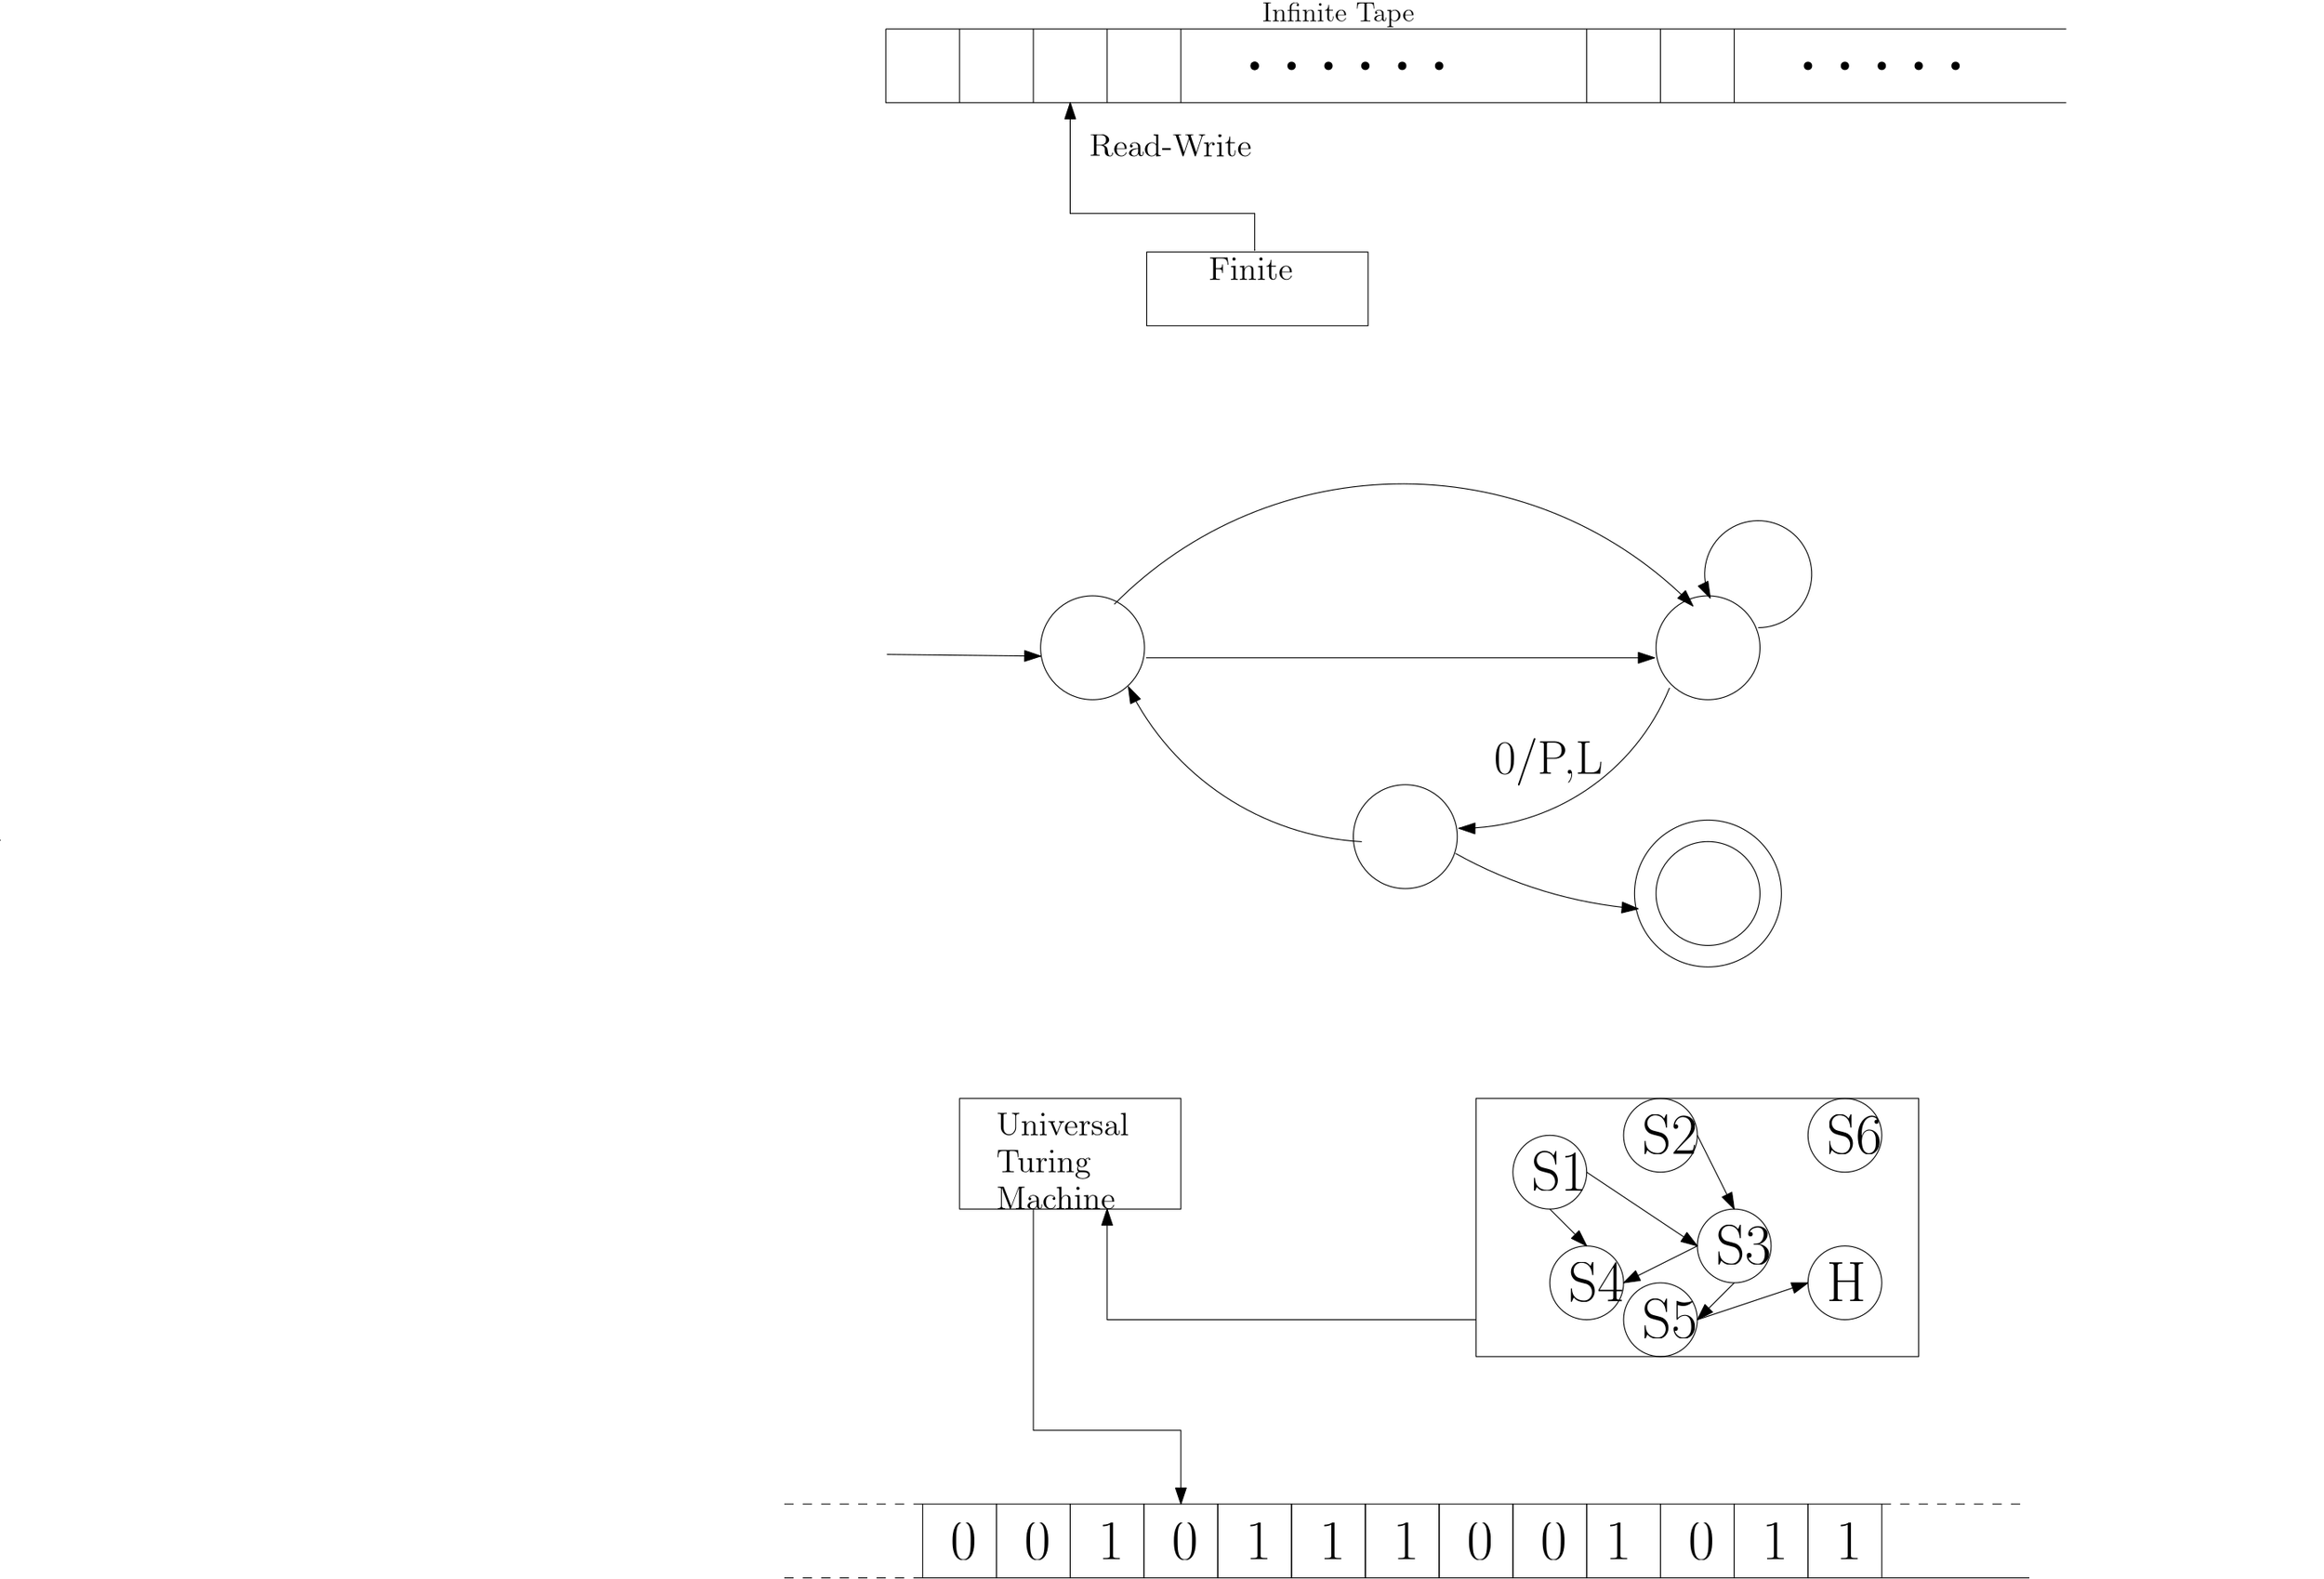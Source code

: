 <?xml version="1.0"?>
<!DOCTYPE ipe SYSTEM "ipe.dtd">
<ipe version="70107" creator="Ipe 7.1.10">
<info created="D:20170319110919" modified="D:20170319132108"/>
<ipestyle name="basic">
<symbol name="arrow/arc(spx)">
<path stroke="sym-stroke" fill="sym-stroke" pen="sym-pen">
0 0 m
-1 0.333 l
-1 -0.333 l
h
</path>
</symbol>
<symbol name="arrow/farc(spx)">
<path stroke="sym-stroke" fill="white" pen="sym-pen">
0 0 m
-1 0.333 l
-1 -0.333 l
h
</path>
</symbol>
<symbol name="arrow/ptarc(spx)">
<path stroke="sym-stroke" fill="sym-stroke" pen="sym-pen">
0 0 m
-1 0.333 l
-0.8 0 l
-1 -0.333 l
h
</path>
</symbol>
<symbol name="arrow/fptarc(spx)">
<path stroke="sym-stroke" fill="white" pen="sym-pen">
0 0 m
-1 0.333 l
-0.8 0 l
-1 -0.333 l
h
</path>
</symbol>
<symbol name="mark/circle(sx)" transformations="translations">
<path fill="sym-stroke">
0.6 0 0 0.6 0 0 e
0.4 0 0 0.4 0 0 e
</path>
</symbol>
<symbol name="mark/disk(sx)" transformations="translations">
<path fill="sym-stroke">
0.6 0 0 0.6 0 0 e
</path>
</symbol>
<symbol name="mark/fdisk(sfx)" transformations="translations">
<group>
<path fill="sym-fill">
0.5 0 0 0.5 0 0 e
</path>
<path fill="sym-stroke" fillrule="eofill">
0.6 0 0 0.6 0 0 e
0.4 0 0 0.4 0 0 e
</path>
</group>
</symbol>
<symbol name="mark/box(sx)" transformations="translations">
<path fill="sym-stroke" fillrule="eofill">
-0.6 -0.6 m
0.6 -0.6 l
0.6 0.6 l
-0.6 0.6 l
h
-0.4 -0.4 m
0.4 -0.4 l
0.4 0.4 l
-0.4 0.4 l
h
</path>
</symbol>
<symbol name="mark/square(sx)" transformations="translations">
<path fill="sym-stroke">
-0.6 -0.6 m
0.6 -0.6 l
0.6 0.6 l
-0.6 0.6 l
h
</path>
</symbol>
<symbol name="mark/fsquare(sfx)" transformations="translations">
<group>
<path fill="sym-fill">
-0.5 -0.5 m
0.5 -0.5 l
0.5 0.5 l
-0.5 0.5 l
h
</path>
<path fill="sym-stroke" fillrule="eofill">
-0.6 -0.6 m
0.6 -0.6 l
0.6 0.6 l
-0.6 0.6 l
h
-0.4 -0.4 m
0.4 -0.4 l
0.4 0.4 l
-0.4 0.4 l
h
</path>
</group>
</symbol>
<symbol name="mark/cross(sx)" transformations="translations">
<group>
<path fill="sym-stroke">
-0.43 -0.57 m
0.57 0.43 l
0.43 0.57 l
-0.57 -0.43 l
h
</path>
<path fill="sym-stroke">
-0.43 0.57 m
0.57 -0.43 l
0.43 -0.57 l
-0.57 0.43 l
h
</path>
</group>
</symbol>
<symbol name="arrow/fnormal(spx)">
<path stroke="sym-stroke" fill="white" pen="sym-pen">
0 0 m
-1 0.333 l
-1 -0.333 l
h
</path>
</symbol>
<symbol name="arrow/pointed(spx)">
<path stroke="sym-stroke" fill="sym-stroke" pen="sym-pen">
0 0 m
-1 0.333 l
-0.8 0 l
-1 -0.333 l
h
</path>
</symbol>
<symbol name="arrow/fpointed(spx)">
<path stroke="sym-stroke" fill="white" pen="sym-pen">
0 0 m
-1 0.333 l
-0.8 0 l
-1 -0.333 l
h
</path>
</symbol>
<symbol name="arrow/linear(spx)">
<path stroke="sym-stroke" pen="sym-pen">
-1 0.333 m
0 0 l
-1 -0.333 l
</path>
</symbol>
<symbol name="arrow/fdouble(spx)">
<path stroke="sym-stroke" fill="white" pen="sym-pen">
0 0 m
-1 0.333 l
-1 -0.333 l
h
-1 0 m
-2 0.333 l
-2 -0.333 l
h
</path>
</symbol>
<symbol name="arrow/double(spx)">
<path stroke="sym-stroke" fill="sym-stroke" pen="sym-pen">
0 0 m
-1 0.333 l
-1 -0.333 l
h
-1 0 m
-2 0.333 l
-2 -0.333 l
h
</path>
</symbol>
<pen name="heavier" value="0.8"/>
<pen name="fat" value="1.2"/>
<pen name="ultrafat" value="2"/>
<symbolsize name="large" value="5"/>
<symbolsize name="small" value="2"/>
<symbolsize name="tiny" value="1.1"/>
<arrowsize name="large" value="10"/>
<arrowsize name="small" value="5"/>
<arrowsize name="tiny" value="3"/>
<color name="red" value="1 0 0"/>
<color name="green" value="0 1 0"/>
<color name="blue" value="0 0 1"/>
<color name="yellow" value="1 1 0"/>
<color name="orange" value="1 0.647 0"/>
<color name="gold" value="1 0.843 0"/>
<color name="purple" value="0.627 0.125 0.941"/>
<color name="gray" value="0.745"/>
<color name="brown" value="0.647 0.165 0.165"/>
<color name="navy" value="0 0 0.502"/>
<color name="pink" value="1 0.753 0.796"/>
<color name="seagreen" value="0.18 0.545 0.341"/>
<color name="turquoise" value="0.251 0.878 0.816"/>
<color name="violet" value="0.933 0.51 0.933"/>
<color name="darkblue" value="0 0 0.545"/>
<color name="darkcyan" value="0 0.545 0.545"/>
<color name="darkgray" value="0.663"/>
<color name="darkgreen" value="0 0.392 0"/>
<color name="darkmagenta" value="0.545 0 0.545"/>
<color name="darkorange" value="1 0.549 0"/>
<color name="darkred" value="0.545 0 0"/>
<color name="lightblue" value="0.678 0.847 0.902"/>
<color name="lightcyan" value="0.878 1 1"/>
<color name="lightgray" value="0.827"/>
<color name="lightgreen" value="0.565 0.933 0.565"/>
<color name="lightyellow" value="1 1 0.878"/>
<dashstyle name="dashed" value="[4] 0"/>
<dashstyle name="dotted" value="[1 3] 0"/>
<dashstyle name="dash dotted" value="[4 2 1 2] 0"/>
<dashstyle name="dash dot dotted" value="[4 2 1 2 1 2] 0"/>
<textsize name="large" value="\large"/>
<textsize name="Large" value="\Large"/>
<textsize name="LARGE" value="\LARGE"/>
<textsize name="huge" value="\huge"/>
<textsize name="Huge" value="\Huge"/>
<textsize name="small" value="\small"/>
<textsize name="footnote" value="\footnotesize"/>
<textsize name="tiny" value="\tiny"/>
<textstyle name="center" begin="\begin{center}" end="\end{center}"/>
<textstyle name="itemize" begin="\begin{itemize}" end="\end{itemize}"/>
<textstyle name="item" begin="\begin{itemize}\item{}" end="\end{itemize}"/>
<gridsize name="4 pts" value="4"/>
<gridsize name="8 pts (~3 mm)" value="8"/>
<gridsize name="16 pts (~6 mm)" value="16"/>
<gridsize name="32 pts (~12 mm)" value="32"/>
<gridsize name="10 pts (~3.5 mm)" value="10"/>
<gridsize name="20 pts (~7 mm)" value="20"/>
<gridsize name="14 pts (~5 mm)" value="14"/>
<gridsize name="28 pts (~10 mm)" value="28"/>
<gridsize name="56 pts (~20 mm)" value="56"/>
<anglesize name="90 deg" value="90"/>
<anglesize name="60 deg" value="60"/>
<anglesize name="45 deg" value="45"/>
<anglesize name="30 deg" value="30"/>
<anglesize name="22.5 deg" value="22.5"/>
<opacity name="10%" value="0.1"/>
<opacity name="30%" value="0.3"/>
<opacity name="50%" value="0.5"/>
<opacity name="75%" value="0.75"/>
<tiling name="falling" angle="-60" step="4" width="1"/>
<tiling name="rising" angle="30" step="4" width="1"/>
</ipestyle>
<page>
<layer name="alpha"/>
<view layers="alpha" active="alpha"/>
<path layer="alpha" stroke="black">
592 736 m
592 736 l
592 736 l
592 736 l
h
</path>
<path stroke="black">
96 768 m
96 736 l
96 736 l
</path>
<path stroke="black">
128 768 m
128 736 l
128 736 l
128 736 l
</path>
<path stroke="black">
160 768 m
160 736 l
</path>
<path stroke="black">
192 768 m
192 736 l
192 736 l
</path>
<path stroke="black">
368 768 m
368 736 l
368 736 l
</path>
<path stroke="black">
400 768 m
400 736 l
</path>
<path stroke="black">
432 768 m
432 736 l
</path>
<path stroke="black" cap="1">
224 752 m
224 752 l
</path>
<path stroke="black" cap="1">
224 752 m
224 752 l
</path>
<path stroke="black" cap="1">
224 752 m
224 752 l
</path>
<path stroke="black" cap="1">
224 752 m
224 752 l
</path>
<use name="mark/disk(sx)" pos="224 752" size="normal" stroke="black"/>
<use name="mark/disk(sx)" pos="224 752" size="normal" stroke="black"/>
<use name="mark/disk(sx)" pos="240 752" size="normal" stroke="black"/>
<use name="mark/disk(sx)" pos="256 752" size="normal" stroke="black"/>
<use name="mark/disk(sx)" pos="272 752" size="normal" stroke="black"/>
<use name="mark/disk(sx)" pos="288 752" size="normal" stroke="black"/>
<use name="mark/disk(sx)" pos="304 752" size="normal" stroke="black"/>
<use name="mark/disk(sx)" pos="464 752" size="normal" stroke="black"/>
<use name="mark/disk(sx)" pos="480 752" size="normal" stroke="black"/>
<use name="mark/disk(sx)" pos="496 752" size="normal" stroke="black"/>
<use name="mark/disk(sx)" pos="512 752" size="normal" stroke="black"/>
<use name="mark/disk(sx)" pos="528 752" size="normal" stroke="black"/>
<path stroke="black">
64 768 m
64 736 l
576 736 l
576 736 l
</path>
<path stroke="black">
64 768 m
576 768 l
</path>
<path matrix="1 0 0 1 -0.725382 0" stroke="black">
688 624 m
688 624 l
688 624 l
</path>
<path matrix="1 0 0 1 1.16848 -0.778984" stroke="black">
176 672 m
176 640 l
272 640 l
272 672 l
h
</path>
<path stroke="black">
-144 720 m
-144 720 l
-144 720 l
-144 720 l
h
</path>
<path stroke="black" cap="1">
224 672 m
224 672 l
</path>
<path stroke="black" cap="1">
224 688 m
224 688 l
</path>
<path stroke="black" cap="1">
224 672 m
224 672 l
</path>
<path stroke="black" cap="1">
224 672 m
224 672 l
</path>
<path stroke="black">
224 672 m
224 688 l
224 688 l
</path>
<path stroke="black" cap="1">
144 688 m
144 688 l
</path>
<path stroke="black">
224 688 m
144 688 l
</path>
<path stroke="black">
144 688 m
144 736 l
144 736 l
144 736 l
</path>
<path stroke="black" cap="1">
144 736 m
144 736 l
</path>
<path stroke="black" arrow="normal/normal">
144 736 m
144 736 l
144 720 l
144 688 l
144 736 l
</path>
<path stroke="black">
-48 672 m
-48 672 l
-48 672 l
-48 672 l
</path>
<text matrix="1.06392 0 0 1.06873 -11.0692 -58.3039" transformations="translations" pos="224 784" stroke="black" type="minipage" width="112" height="7.807" depth="2.82" valign="top">\large Infinite Tape</text>
<text matrix="1 0 0 1 -31.3541 18.5009" transformations="translations" pos="183.649 694.199" stroke="black" type="label" width="75.106" height="9.963" depth="0" valign="baseline">\Large Read-Write 
</text>
<text matrix="1 0 0 1 3.50543 -8.17934" transformations="translations" pos="200.553 667.363" stroke="black" type="label" width="41.163" height="9.803" depth="0" valign="baseline">\Large Finite
 </text>
<text matrix="1 0 0 1 -7.01086 0.778984" transformations="translations" pos="177.573 707.481" stroke="black" type="minipage" width="0" height="7.473" depth="2.49" valign="top">\Large Head</text>
<text matrix="1 0 0 1 -26.875 6.62137" transformations="translations" pos="222.755 648.278" stroke="black" type="minipage" width="0" height="7.473" depth="2.49" valign="top">\Large Controller</text>
<path matrix="1 0 0 1 34.0933 -39.1706" stroke="black">
22.5336 0 0 22.5336 119.589 538.706 e
</path>
<path matrix="1 0 0 1 301.033 -39.1703" stroke="black">
22.5336 0 0 22.5336 119.589 538.706 e
</path>
<path matrix="1 0 0 1 169.739 -121.138" stroke="black">
22.5336 0 0 22.5336 119.589 538.706 e
</path>
<path matrix="1 0 0 1 301.033 -145.801" stroke="black">
22.5336 0 0 22.5336 119.589 538.706 e
</path>
<path stroke="black">
31.8513 0 0 31.8513 420.622 392.905 e
</path>
<path matrix="1 0 0 1 0 -0.725382" stroke="black" arrow="normal/normal">
163.112 519.12 m
175.935 0 0 -175.935 288.246 395.449 414.094 518.395 a
</path>
<path matrix="1 0 0 1 5.80305 -9.42996" stroke="black" arrow="normal/normal">
398.135 491.556 m
97.9292 0 0 -97.9292 307.463 528.55 306.737 430.624 a
</path>
<path stroke="black" arrow="normal/normal">
270.468 415.391 m
119.866 0 0 -119.866 276.997 535.079 169.231 482.596 a
</path>
<path stroke="black" arrow="normal/normal">
311.089 410.313 m
192.908 0 0 192.908 405.389 578.602 390.319 386.283 a
</path>
<path stroke="black" arrow="normal/normal">
442.384 508.24 m
23.2122 0 0 23.2122 442.384 531.452 421.622 521.071 a
</path>
<path stroke="black" arrow="normal/normal">
64.4598 496.634 m
131.195 495.908 l
</path>
<path stroke="black" arrow="normal/normal">
176.894 495.183 m
397.41 495.183 l
</path>
<text matrix="1 0 0 1 -0.725382 2.90153" transformations="translations" pos="36.1699 498.81" stroke="black" type="minipage" width="0" height="6.904" depth="1.92" valign="top">\Large start</text>
<text matrix="1 0 0 1 -3.62691 5.07767" transformations="translations" pos="148.604 501.711" stroke="black" type="minipage" width="0" height="10.954" depth="5.98" valign="top">\Huge A</text>
<text matrix="1 0 0 1 -10.8807 7.9792" transformations="translations" pos="424.249 498.084" stroke="black" type="minipage" width="0" height="10.954" depth="5.98" valign="top">\Huge B</text>
<text matrix="1 0 0 1 -7.25382 5.07767" transformations="translations" pos="287.152 419.743" stroke="black" type="minipage" width="0" height="10.954" depth="5.98" valign="top">\Huge C</text>
<text matrix="1 0 0 1 -9.42996 4.35229" transformations="translations" pos="422.073 396.531" stroke="black" type="minipage" width="0" height="10.954" depth="5.98" valign="top">\Huge H</text>
<text matrix="1 0 0 1 -18.8599 5.07767" transformations="translations" pos="282.8 586.581" stroke="black" type="minipage" width="0" height="12.797" depth="7.83" valign="top">\huge 0/P,L</text>
<text matrix="1 0 0 1 -10.8807 10.1553" transformations="translations" pos="270.468 506.789" stroke="black" type="minipage" width="0" height="12.797" depth="7.83" valign="top">\huge 0/P,R</text>
<text matrix="1 0 0 1 -42.0721 -18.8599" transformations="translations" pos="205.909 453.111" stroke="black" type="minipage" width="0" height="12.797" depth="7.83" valign="top">\huge 1/P,L
</text>
<text matrix="1 0 0 1 -44.9737 -54.4036" transformations="translations" pos="367.669 449.484" stroke="black" type="minipage" width="0" height="12.797" depth="7.83" valign="top">\huge 1/P,R</text>
<text matrix="1 0 0 1 -2.90153 39.896" transformations="translations" pos="330.675 420.468" stroke="black" type="minipage" width="64.559" height="12.797" depth="7.83" valign="top">\huge 0/P,L</text>
<text matrix="1 0 0 1 -15.9584 0" transformations="translations" pos="451.813 572.799" stroke="black" type="minipage" width="0" height="12.797" depth="7.83" valign="top">\huge 1/P,R</text>
<path stroke="black">
80 128 m
80 96 l
112 96 l
112 128 l
h
</path>
<path stroke="black">
112 128 m
112 96 l
144 96 l
144 128 l
h
</path>
<path stroke="black">
144 128 m
144 96 l
176 96 l
176 128 l
h
</path>
<path stroke="black">
176 128 m
176 96 l
208 96 l
208 128 l
h
</path>
<path stroke="black">
208 128 m
208 96 l
240 96 l
240 128 l
h
</path>
<path stroke="black">
240 128 m
240 96 l
272 96 l
272 128 l
h
</path>
<path stroke="black">
272 128 m
272 96 l
304 96 l
304 128 l
h
</path>
<path stroke="black">
304 128 m
304 96 l
336 96 l
336 128 l
h
</path>
<path stroke="black">
336 128 m
336 96 l
368 96 l
368 128 l
h
</path>
<path stroke="black">
368 128 m
368 96 l
400 96 l
400 128 l
h
</path>
<path stroke="black">
400 128 m
400 96 l
432 96 l
432 128 l
h
</path>
<path stroke="black">
432 128 m
432 96 l
464 96 l
464 128 l
h
</path>
<path stroke="black">
464 128 m
464 96 l
496 96 l
496 128 l
h
</path>
<path stroke="black" dash="dashed">
-176 96 m
-176 96 l
-176 96 l
-176 96 l
h
</path>
<path stroke="black" dash="dashed">
80 128 m
16 128 l
16 128 l
</path>
<path stroke="black" dash="dashed">
80 96 m
16 96 l
</path>
<path stroke="black" dash="dashed">
496 128 m
560 128 l
560 128 l
</path>
<path stroke="black" fill="white">
496 96 m
560 96 l
</path>
<path stroke="black" arrow="normal/normal">
128 256 m
128 160 l
192 160 l
192 128 l
</path>
<path stroke="black" cap="1">
-320 416 m
-320 416 l
</path>
<path stroke="black" arrow="normal/normal">
320 208 m
160 208 l
160 256 l
</path>
<path stroke="black">
96 256 m
96 304 l
192 304 l
192 256 l
h
</path>
<path stroke="black">
320 304 m
320 192 l
512 192 l
512 304 l
h
</path>
<path stroke="black">
512 192 m
512 192 l
512 192 l
512 192 l
h
</path>
<path stroke="black">
16 0 0 16 352 272 e
</path>
<path stroke="black">
16 0 0 16 368 224 e
</path>
<path stroke="black">
16 0 0 16 400 288 e
</path>
<path stroke="black">
16 0 0 16 432 240 e
</path>
<path stroke="black">
16 0 0 16 400 208 e
</path>
<path stroke="black">
16 0 0 16 480 288 e
</path>
<path stroke="black">
16 0 0 16 480 224 e
</path>
<path stroke="black" arrow="normal/normal">
352 256 m
368 240 l
</path>
<path stroke="black" arrow="normal/normal">
368 272 m
416 240 l
</path>
<path stroke="black" arrow="normal/normal">
416 240 m
384 224 l
</path>
<path stroke="black" arrow="normal/normal">
432 224 m
416 208 l
</path>
<path stroke="black" arrow="normal/normal">
416 208 m
464 224 l
</path>
<path stroke="black" arrow="normal/normal">
416 288 m
432 256 l
</path>
<text transformations="translations" pos="112 288" stroke="black" type="label" width="57.432" height="9.963" depth="0" valign="baseline">\Large Universal</text>
<text transformations="translations" pos="112 272" stroke="black" type="label" width="40.971" height="9.803" depth="2.79" valign="baseline">\Large Turing</text>
<text transformations="translations" pos="112 256" stroke="black" type="label" width="51.501" height="9.963" depth="0" valign="baseline">\Large Machine</text>
<text matrix="1 0 0 1 -16 16" transformations="translations" pos="272 288" stroke="black" type="minipage" width="0" height="7.393" depth="2.41" valign="top">\Large State</text>
<text transformations="translations" pos="256 288" stroke="black" type="minipage" width="0" height="7.393" depth="2.41" valign="top">\Large Transition</text>
<text transformations="translations" pos="256 272" stroke="black" type="minipage" width="0" height="8.783" depth="3.81" valign="top">\Large Diagram</text>
<text matrix="1 0 0 1 0 16" transformations="translations" pos="128 144" stroke="black" type="minipage" width="0" height="17.825" depth="12.86" valign="top">\Large Infinite Tape</text>
<text transformations="translations" pos="208 224" stroke="black" type="minipage" width="0" height="8.783" depth="3.81" valign="top">\Large Turing</text>
<text transformations="translations" pos="256 224" stroke="black" type="minipage" width="0" height="7.473" depth="2.49" valign="top">\Large Machine</text>
<text transformations="translations" pos="208 208" stroke="black" type="minipage" width="0" height="8.783" depth="3.81" valign="top">\Large Description</text>
<text matrix="1 0 0 1 12 -24" transformations="translations" pos="80 128" stroke="black" type="label" width="11.368" height="15.978" depth="0" valign="baseline">\Huge 0</text>
<text matrix="1 0 0 1 4 -12" transformations="translations" pos="120 116" stroke="black" type="label" width="11.368" height="15.978" depth="0" valign="baseline">\Huge 0</text>
<text matrix="1 0 0 1 4 -16" transformations="translations" pos="152 120" stroke="black" type="label" width="11.368" height="15.978" depth="0" valign="baseline">\Huge 1</text>
<text matrix="1 0 0 1 -4 0" transformations="translations" pos="192 104" stroke="black" type="label" width="11.368" height="15.978" depth="0" valign="baseline">\Huge 0</text>
<text matrix="1 0 0 1 -8 -12" transformations="translations" pos="228 116" stroke="black" type="label" width="18.851" height="15.978" depth="0" valign="baseline">\Huge  1
</text>
<text matrix="1 0 0 1 -8 0" transformations="translations" pos="260 104" stroke="black" type="label" width="18.851" height="15.978" depth="0" valign="baseline">\Huge  1
</text>
<text matrix="1 0 0 1 0 -8" transformations="translations" pos="284 112" stroke="black" type="label" width="11.368" height="15.978" depth="0" valign="baseline">\Huge 1</text>
<text matrix="1 0 0 1 -4 -4" transformations="translations" pos="320 108" stroke="black" type="label" width="11.368" height="15.978" depth="0" valign="baseline">\Huge 0</text>
<text matrix="1 0 0 1 0 -4" transformations="translations" pos="348 108" stroke="black" type="label" width="11.368" height="15.978" depth="0" valign="baseline">\Huge 0</text>
<text transformations="translations" pos="376 104" stroke="black" type="label" width="18.851" height="15.978" depth="0" valign="baseline">\Huge 1
</text>
<text matrix="1 0 0 1 4 0" transformations="translations" pos="408 104" stroke="black" type="label" width="11.368" height="15.978" depth="0" valign="baseline">\Huge 0</text>
<text matrix="1 0 0 1 4 0" transformations="translations" pos="440 104" stroke="black" type="label" width="11.368" height="15.978" depth="0" valign="baseline">\Huge 1</text>
<text matrix="1 0 0 1 4 0" transformations="translations" pos="472 104" stroke="black" type="label" width="11.368" height="15.978" depth="0" valign="baseline">\Huge 1</text>
<text transformations="translations" pos="344 264" stroke="black" type="label" width="24.031" height="16.934" depth="0" valign="baseline">\Huge S1</text>
<text transformations="translations" pos="392 280" stroke="black" type="label" width="24.031" height="16.934" depth="0" valign="baseline">\Huge S2</text>
<text transformations="translations" pos="360 216" stroke="black" type="label" width="31.513" height="16.934" depth="0" valign="baseline">\Huge S4	</text>
<text transformations="translations" pos="392 200" stroke="black" type="label" width="24.031" height="16.934" depth="0" valign="baseline">\Huge S5</text>
<text transformations="translations" pos="424 232" stroke="black" type="label" width="24.031" height="16.934" depth="0" valign="baseline">\Huge S3</text>
<text transformations="translations" pos="472 280" stroke="black" type="label" width="24.031" height="16.934" depth="0" valign="baseline">\Huge S6</text>
<text transformations="translations" pos="472 216" stroke="black" type="label" width="17.185" height="16.934" depth="0" valign="baseline">\Huge H</text>
</page>
</ipe>
